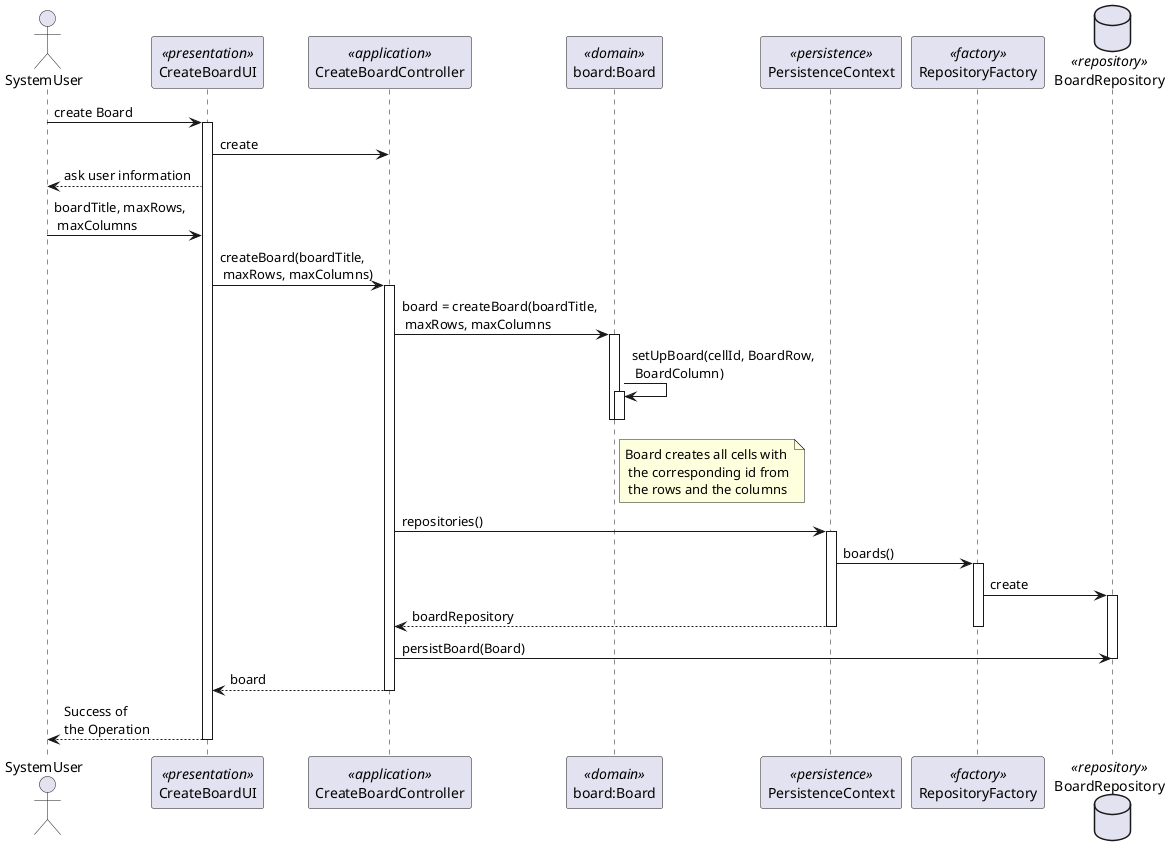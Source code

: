 @startuml

skinparam packageStyle rect
skinparam shadowing false

actor SystemUser as Actor
participant CreateBoardUI as UI <<presentation>> order 1
participant CreateBoardController as Controller <<application>> order 2
participant "board:Board" as Board <<domain>> order 3
participant PersistenceContext as Persistence <<persistence>> order 4
participant RepositoryFactory as Fact <<factory>> order 5
database BoardRepository as Repo <<repository>> order 6

Actor -> UI : create Board
activate UI
    UI -> Controller : create
    Actor <-- UI : ask user information
    Actor -> UI : boardTitle, maxRows,\n maxColumns
    UI -> Controller : createBoard(boardTitle,\n maxRows, maxColumns)
    activate Controller
    Controller -> Board : board = createBoard(boardTitle,\n maxRows, maxColumns
            activate Board
            Board -> Board : setUpBoard(cellId, BoardRow,\n BoardColumn)
            note right of Board :Board creates all cells with\n the corresponding id from\n the rows and the columns
            activate Board
            deactivate Board
            deactivate Board
                        Controller -> Persistence : repositories()
                        activate Persistence
                        Persistence -> Fact : boards()
                        activate Fact
                            Fact -> Repo : create
                            activate Repo
                            Controller <-- Persistence: boardRepository
                            deactivate Fact
                            deactivate Persistence
        Controller -> Repo : persistBoard(Board)
        deactivate Repo
    UI <-- Controller : board
    deactivate Controller
Actor <-- UI : Success of \nthe Operation
deactivate UI


@enduml